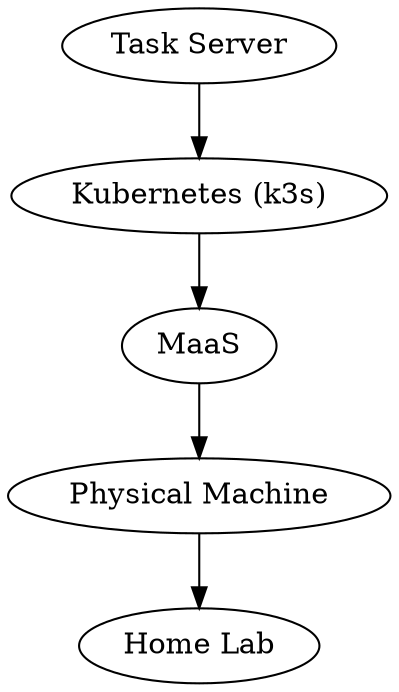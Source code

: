// What we're building
digraph {
    "Task Server" -> "Kubernetes (k3s)";
    "Kubernetes (k3s)" -> MaaS;
    "MaaS" -> "Physical Machine";
    "Physical Machine" -> "Home Lab";
 }

// Typical MaaS Flow

digraph {
    "Add machine" -> Enlistment [label="Built-in Commissioning Scripts"];
    Enlistment -> New;
    New -> Commission [label="Built-in & Custom Commissioning Scripts"];
    Commission -> Ready [label="SSH Keys, NTP, gather information"];
    Ready -> Deploy;
}


// Machine Commissioning

digraph {
    "target machine" -> rackd [label="1. dhcp"];
    rackd -> regiond [label="2. fetch boot metadata\nKernel, boot args, initrd/squashfs"];
    rackd -> "target machine" [label="3. PXE Config"];
    "target machine" -> "target machine" [label="4. Boot Ubuntu from PXE"];
    "target machine" -> rackd [label="5. Fetch cloud-init\nfrom regiond"];
    "target machine" -> rackd [label="6. Publish metadata\nup to regiond"];
    regiond -> postgresql [label="7. Persist machine details"];
}
